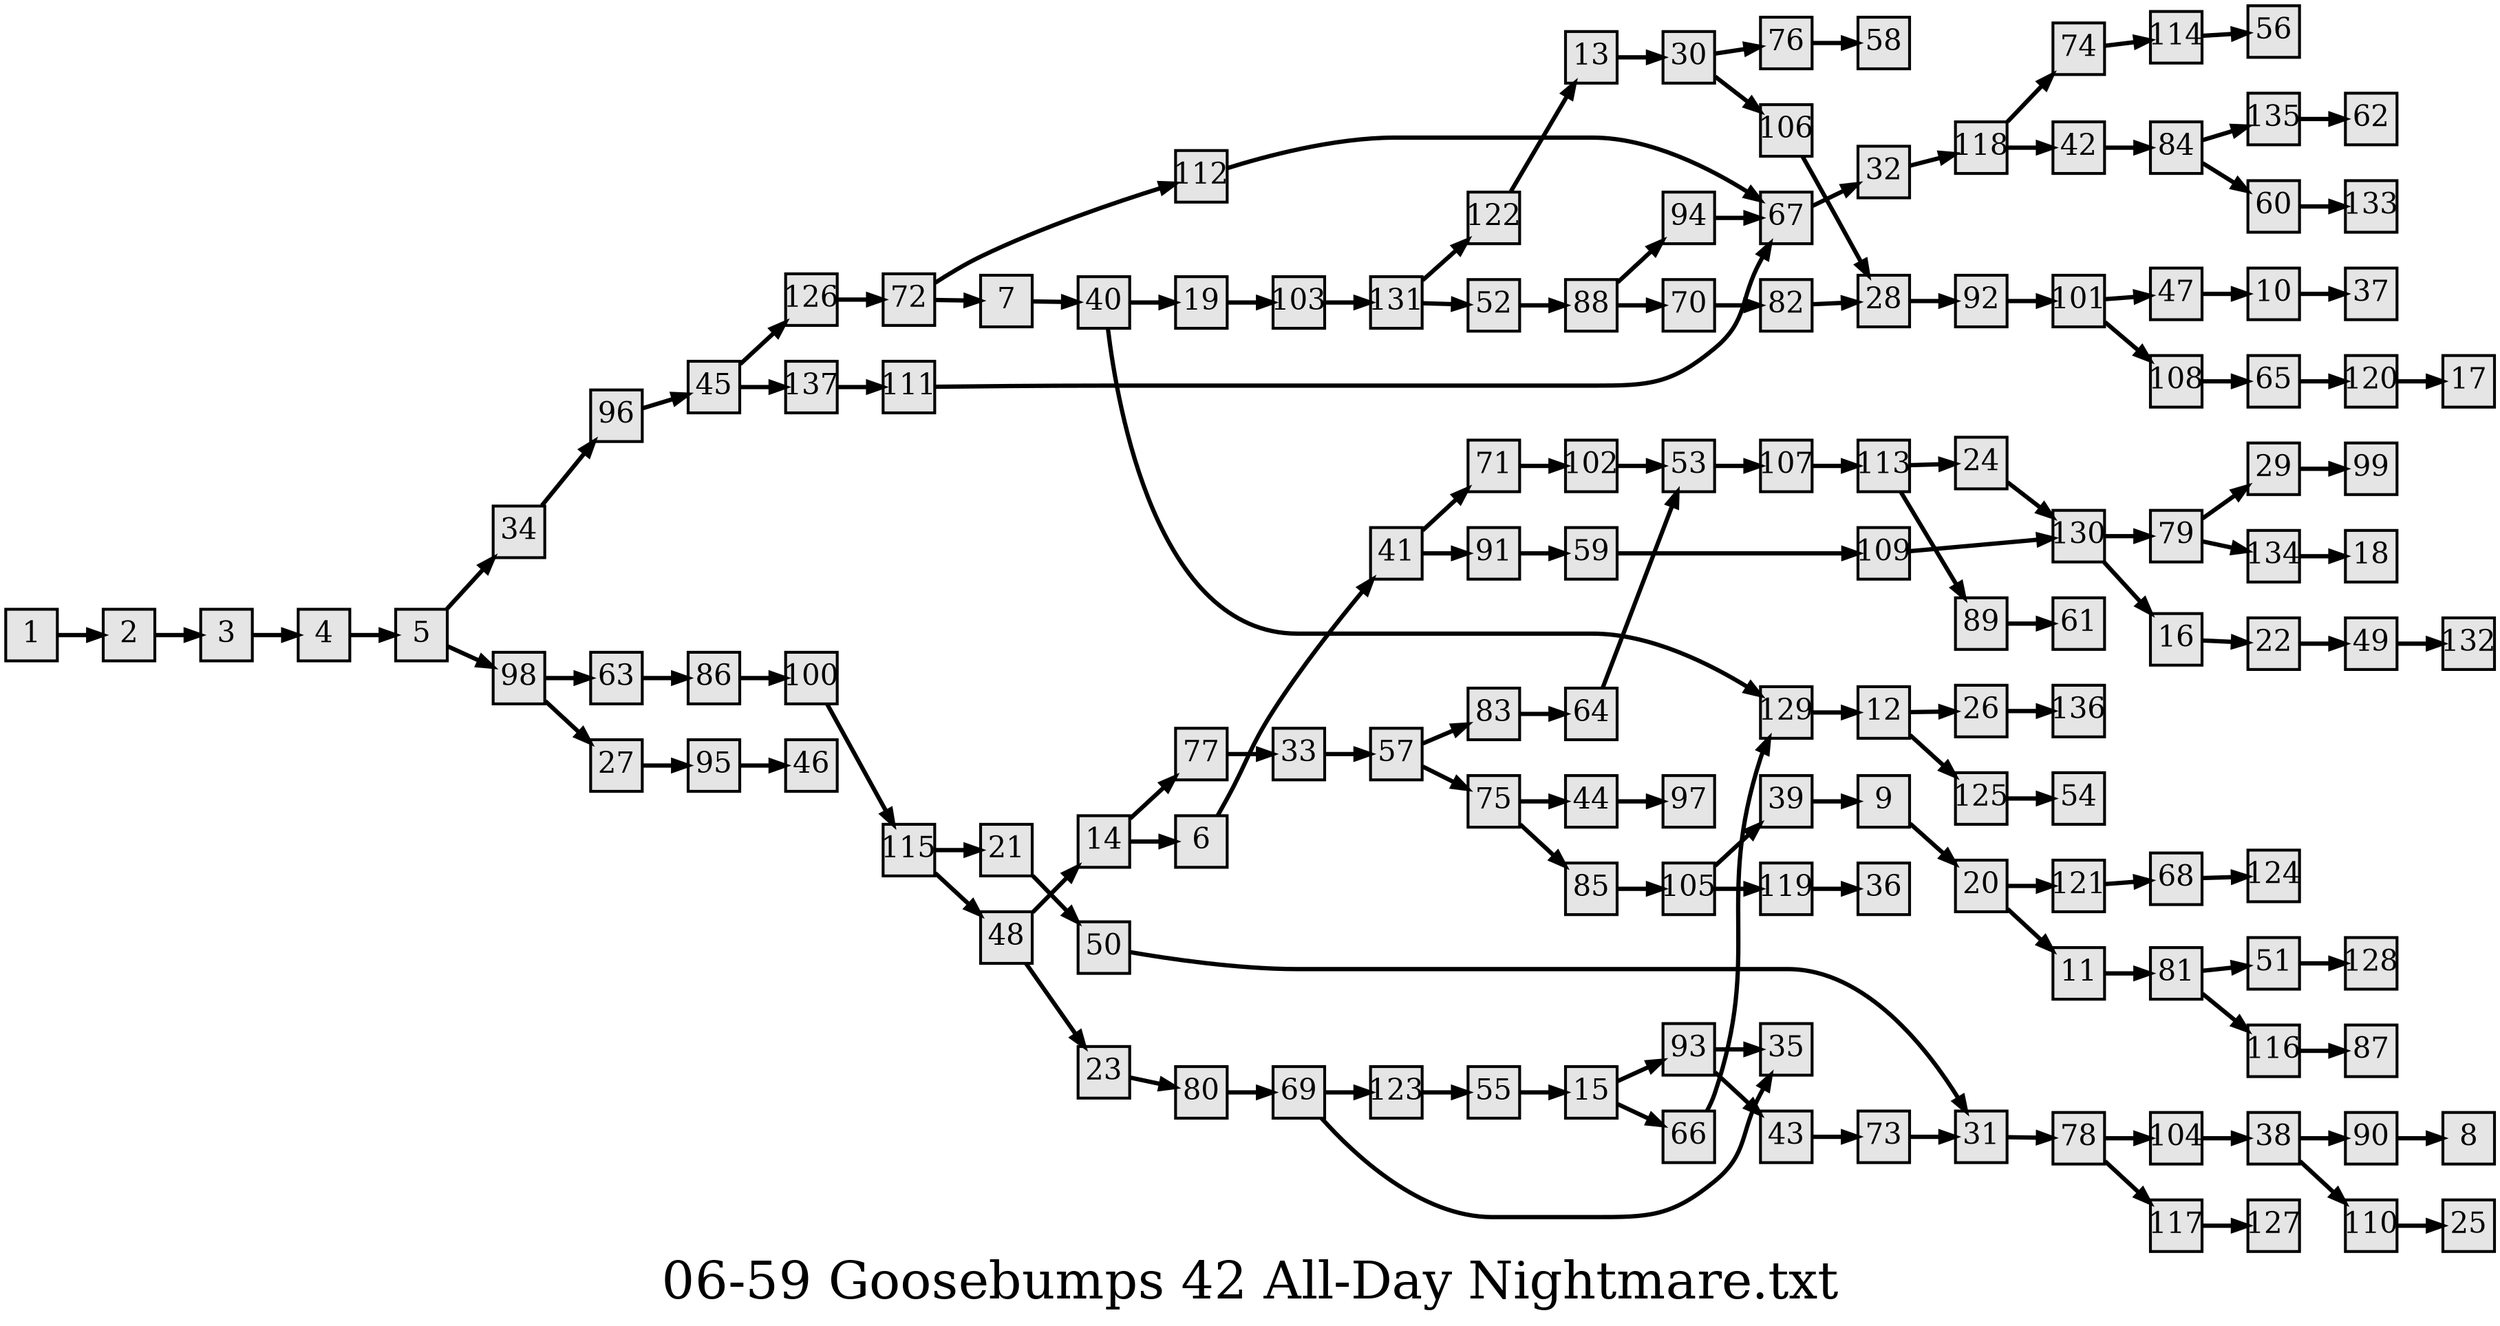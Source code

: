 digraph g{
  graph [ label="06-59 Goosebumps 42 All-Day Nightmare.txt" rankdir=LR, ordering=out, fontsize=36, nodesep="0.35", ranksep="0.45"];
  node  [shape=rect, penwidth=2, fontsize=20, style=filled, fillcolor=grey90, margin="0,0", labelfloat=true, regular=true, fixedsize=true];
  edge  [labelfloat=true, penwidth=3, fontsize=12];

  1 -> 2;
  2 -> 3;
  3 -> 4;
  4 -> 5;
  5 -> 34;
  5 -> 98;
  6 -> 41;
  7 -> 40;
  9 -> 20;
  10 -> 37;
  11 -> 81;
  12 -> 26;
  12 -> 125;
  13 -> 30;
  14 -> 77;
  14 -> 6;
  15 -> 93;
  15 -> 66;
  16 -> 22;
  19 -> 103;
  20 -> 121;
  20 -> 11;
  21 -> 50;
  22 -> 49;
  23 -> 80;
  24 -> 130;
  26 -> 136;
  27 -> 95;
  28 -> 92;
  29 -> 99;
  30 -> 76;
  30 -> 106;
  31 -> 78;
  32 -> 118;
  33 -> 57;
  34 -> 96;
  38 -> 90;
  38 -> 110;
  39 -> 9;
  40 -> 19;
  40 -> 129;
  41 -> 71;
  41 -> 91;
  42 -> 84;
  43 -> 73;
  44 -> 97;
  45 -> 126;
  45 -> 137;
  48 -> 14;
  47 -> 10;
  48 -> 23;
  49 -> 132;
  50 -> 31;
  51 -> 128;
  52 -> 88;
  53 -> 107;
  55 -> 15;
  57 -> 83;
  57 -> 75;
  59 -> 109;
  60 -> 133;
  63 -> 86;
  64 -> 53;
  65 -> 120;
  66 -> 129;
  67 -> 32;
  68 -> 124;
  69 -> 123;
  69 -> 35;
  70 -> 82;
  71 -> 102;
  72 -> 112;
  72 -> 7;
  73 -> 31;
  74 -> 114;
  75 -> 44;
  75 -> 85;
  76 -> 58;
  77 -> 33;
  78 -> 104;
  78 -> 117;
  79 -> 29;
  79 -> 134;
  80 -> 69;
  81 -> 51;
  81 -> 116;
  82 -> 28;
  83 -> 64;
  84 -> 135;
  84 -> 60;
  85 -> 105;
  86 -> 100;
  88 -> 94;
  88 -> 70;
  89 -> 61;
  90 -> 8;
  91 -> 59;
  92 -> 101;
  93 -> 35;
  93 -> 43;
  94 -> 67;
  95 -> 46;
  96 -> 45;
  98 -> 63;
  98 -> 27;
  100 -> 115;
  101 -> 47;
  101 -> 108;
  102 -> 53;
  103 -> 131;
  104 -> 38;
  105 -> 39;
  105 -> 119;
  106 -> 28;
  107 -> 113;
  108 -> 65;
  109 -> 130;
  110 -> 25;
  111 -> 67;
  112 -> 67;
  113 -> 24;
  113 -> 89;
  114 -> 56;
  115 -> 21;
  115 -> 48;
  116 -> 87;
  117 -> 127;
  118 -> 74;
  118 -> 42;
  119 -> 36;
  120 -> 17;
  121 -> 68;
  122 -> 13;
  123 -> 55;
  125 -> 54;
  126 -> 72;
  129 -> 12;
  130 -> 79;
  130 -> 16;
  131 -> 122;
  131 -> 52;
  134 -> 18;
  135 -> 62;
  137 -> 111;
}

